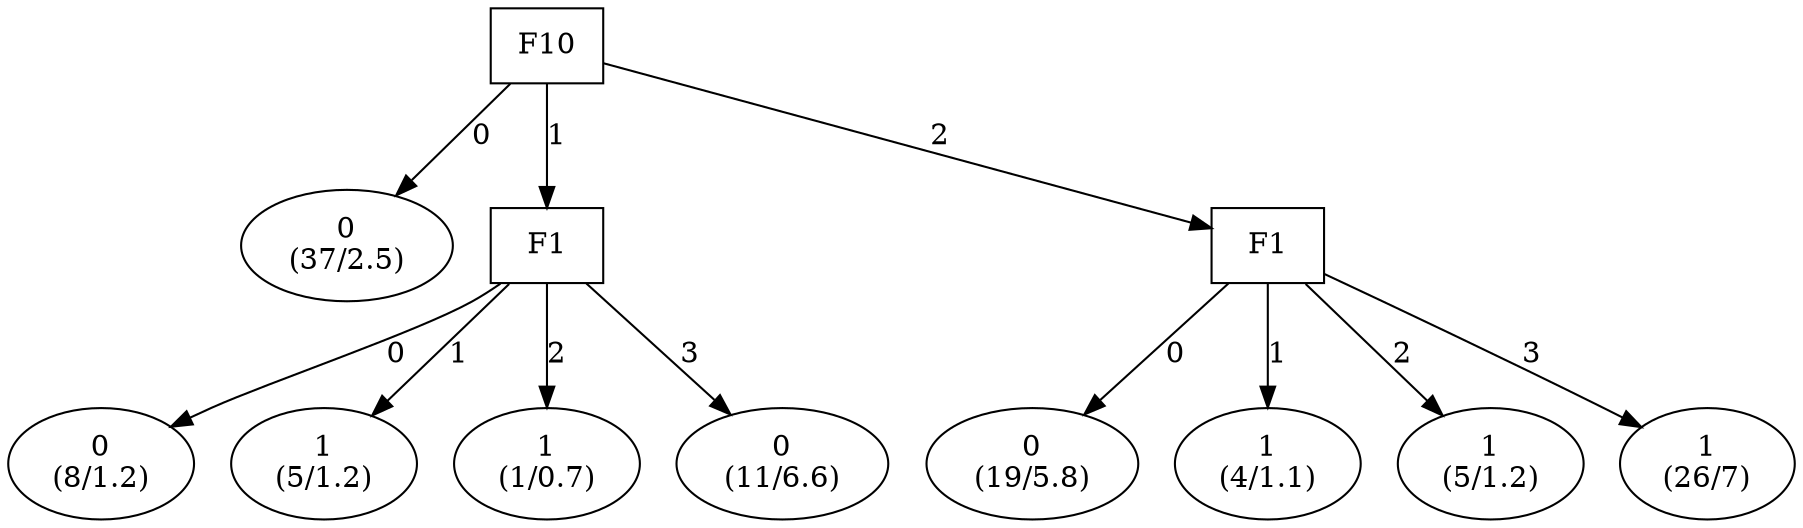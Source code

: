 digraph YaDT {
n0 [ shape=box, label="F10\n"]
n0 -> n1 [label="0"]
n1 [ shape=ellipse, label="0\n(37/2.5)"]
n0 -> n2 [label="1"]
n2 [ shape=box, label="F1\n"]
n2 -> n3 [label="0"]
n3 [ shape=ellipse, label="0\n(8/1.2)"]
n2 -> n4 [label="1"]
n4 [ shape=ellipse, label="1\n(5/1.2)"]
n2 -> n5 [label="2"]
n5 [ shape=ellipse, label="1\n(1/0.7)"]
n2 -> n6 [label="3"]
n6 [ shape=ellipse, label="0\n(11/6.6)"]
n0 -> n8 [label="2"]
n8 [ shape=box, label="F1\n"]
n8 -> n9 [label="0"]
n9 [ shape=ellipse, label="0\n(19/5.8)"]
n8 -> n10 [label="1"]
n10 [ shape=ellipse, label="1\n(4/1.1)"]
n8 -> n11 [label="2"]
n11 [ shape=ellipse, label="1\n(5/1.2)"]
n8 -> n12 [label="3"]
n12 [ shape=ellipse, label="1\n(26/7)"]
}
